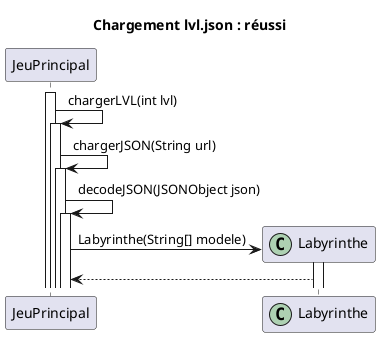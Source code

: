 @startuml 
title Chargement lvl.json : réussi
participant JeuPrincipal
participant Labyrinthe << (C,#ADD1B2) >>

activate JeuPrincipal
JeuPrincipal -> JeuPrincipal : chargerLVL(int lvl)
activate JeuPrincipal

JeuPrincipal -> JeuPrincipal : chargerJSON(String url)
activate JeuPrincipal

JeuPrincipal -> JeuPrincipal : decodeJSON(JSONObject json)
activate JeuPrincipal

create Labyrinthe

JeuPrincipal -> Labyrinthe : Labyrinthe(String[] modele)
activate Labyrinthe
JeuPrincipal <-- Labyrinthe



@enduml